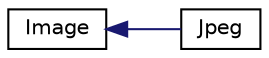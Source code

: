 digraph "Graphical Class Hierarchy"
{
 // LATEX_PDF_SIZE
  bgcolor="transparent";
  edge [fontname="Helvetica",fontsize="10",labelfontname="Helvetica",labelfontsize="10"];
  node [fontname="Helvetica",fontsize="10",shape=record];
  rankdir="LR";
  Node0 [label="Image",height=0.2,width=0.4,color="black",URL="$classImage.html",tooltip="Image Class is implemented to store the bitstream of the image file as well as the filepath and to of..."];
  Node0 -> Node1 [dir="back",color="midnightblue",fontsize="10",style="solid",fontname="Helvetica"];
  Node1 [label="Jpeg",height=0.2,width=0.4,color="black",URL="$classJpeg.html",tooltip=" "];
}
